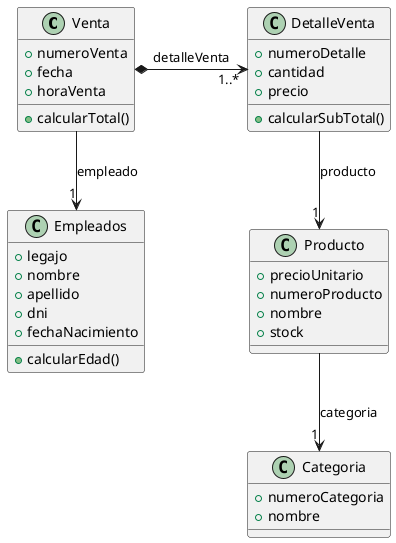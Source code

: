 @startuml annotation 

class Venta {
    +numeroVenta
    +fecha
    +horaVenta
    +calcularTotal()
}
class DetalleVenta {
    +numeroDetalle
    +cantidad
    +precio
    +calcularSubTotal()
}
class Producto {
    +precioUnitario
    +numeroProducto
    +nombre
    +stock
}
class Categoria {
    +numeroCategoria
    +nombre
}
class Empleados {
    +legajo
    +nombre
    +apellido
    +dni
    +fechaNacimiento
    +calcularEdad()
}

Venta *-> "1..*" DetalleVenta: detalleVenta
DetalleVenta --> "1" Producto : producto
Producto --> "1" Categoria: categoria
Venta --> "1" Empleados: empleado


@enduml 
